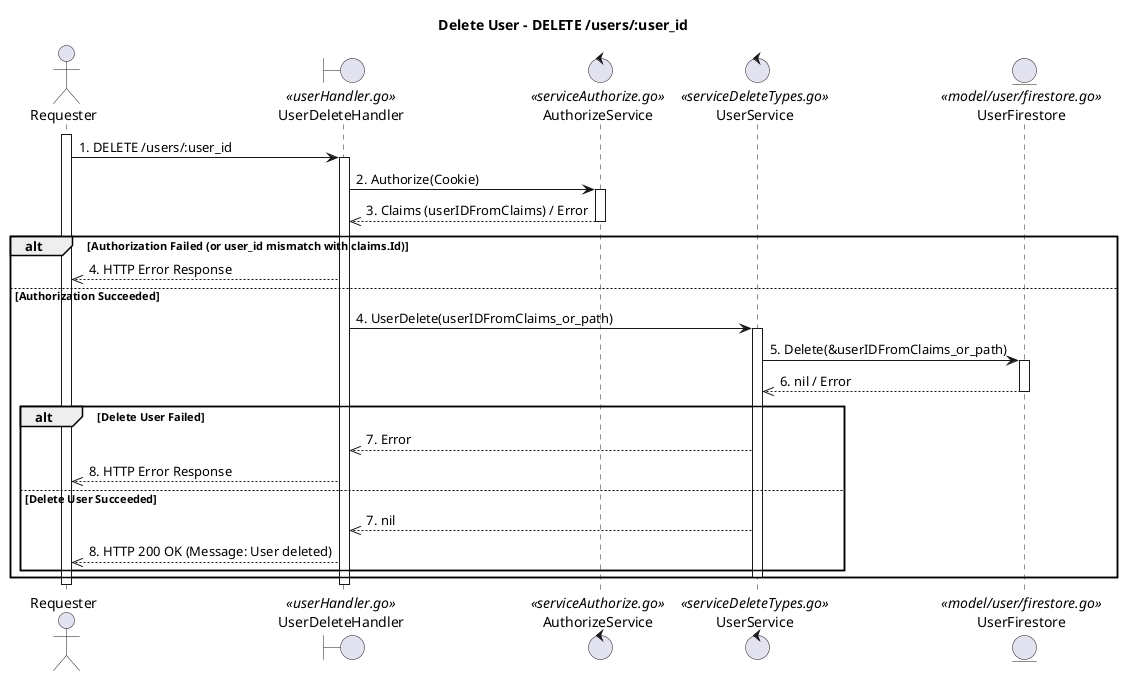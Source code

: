 @startuml
title Delete User - DELETE /users/:user_id

actor Requester
boundary UserDeleteHandler <<userHandler.go>>
control AuthorizeService <<serviceAuthorize.go>>
control UserService <<serviceDeleteTypes.go>>
entity UserFirestore <<model/user/firestore.go>>

activate Requester 

Requester -> UserDeleteHandler : 1. DELETE /users/:user_id
activate UserDeleteHandler

UserDeleteHandler -> AuthorizeService : 2. Authorize(Cookie)
activate AuthorizeService
AuthorizeService -->> UserDeleteHandler : 3. Claims (userIDFromClaims) / Error
deactivate AuthorizeService

alt Authorization Failed (or user_id mismatch with claims.Id)
    UserDeleteHandler -->> Requester : 4. HTTP Error Response
else Authorization Succeeded
   
    UserDeleteHandler -> UserService : 4. UserDelete(userIDFromClaims_or_path)
    activate UserService
    UserService -> UserFirestore : 5. Delete(&userIDFromClaims_or_path)
    activate UserFirestore
    UserFirestore -->> UserService : 6. nil / Error
    deactivate UserFirestore
    
    alt Delete User Failed
        UserService -->> UserDeleteHandler : 7. Error
        UserDeleteHandler -->> Requester : 8. HTTP Error Response
    else Delete User Succeeded
        UserService -->> UserDeleteHandler : 7. nil
        UserDeleteHandler -->> Requester : 8. HTTP 200 OK (Message: User deleted)
    end
    deactivate UserService
end
deactivate UserDeleteHandler

deactivate Requester
@enduml